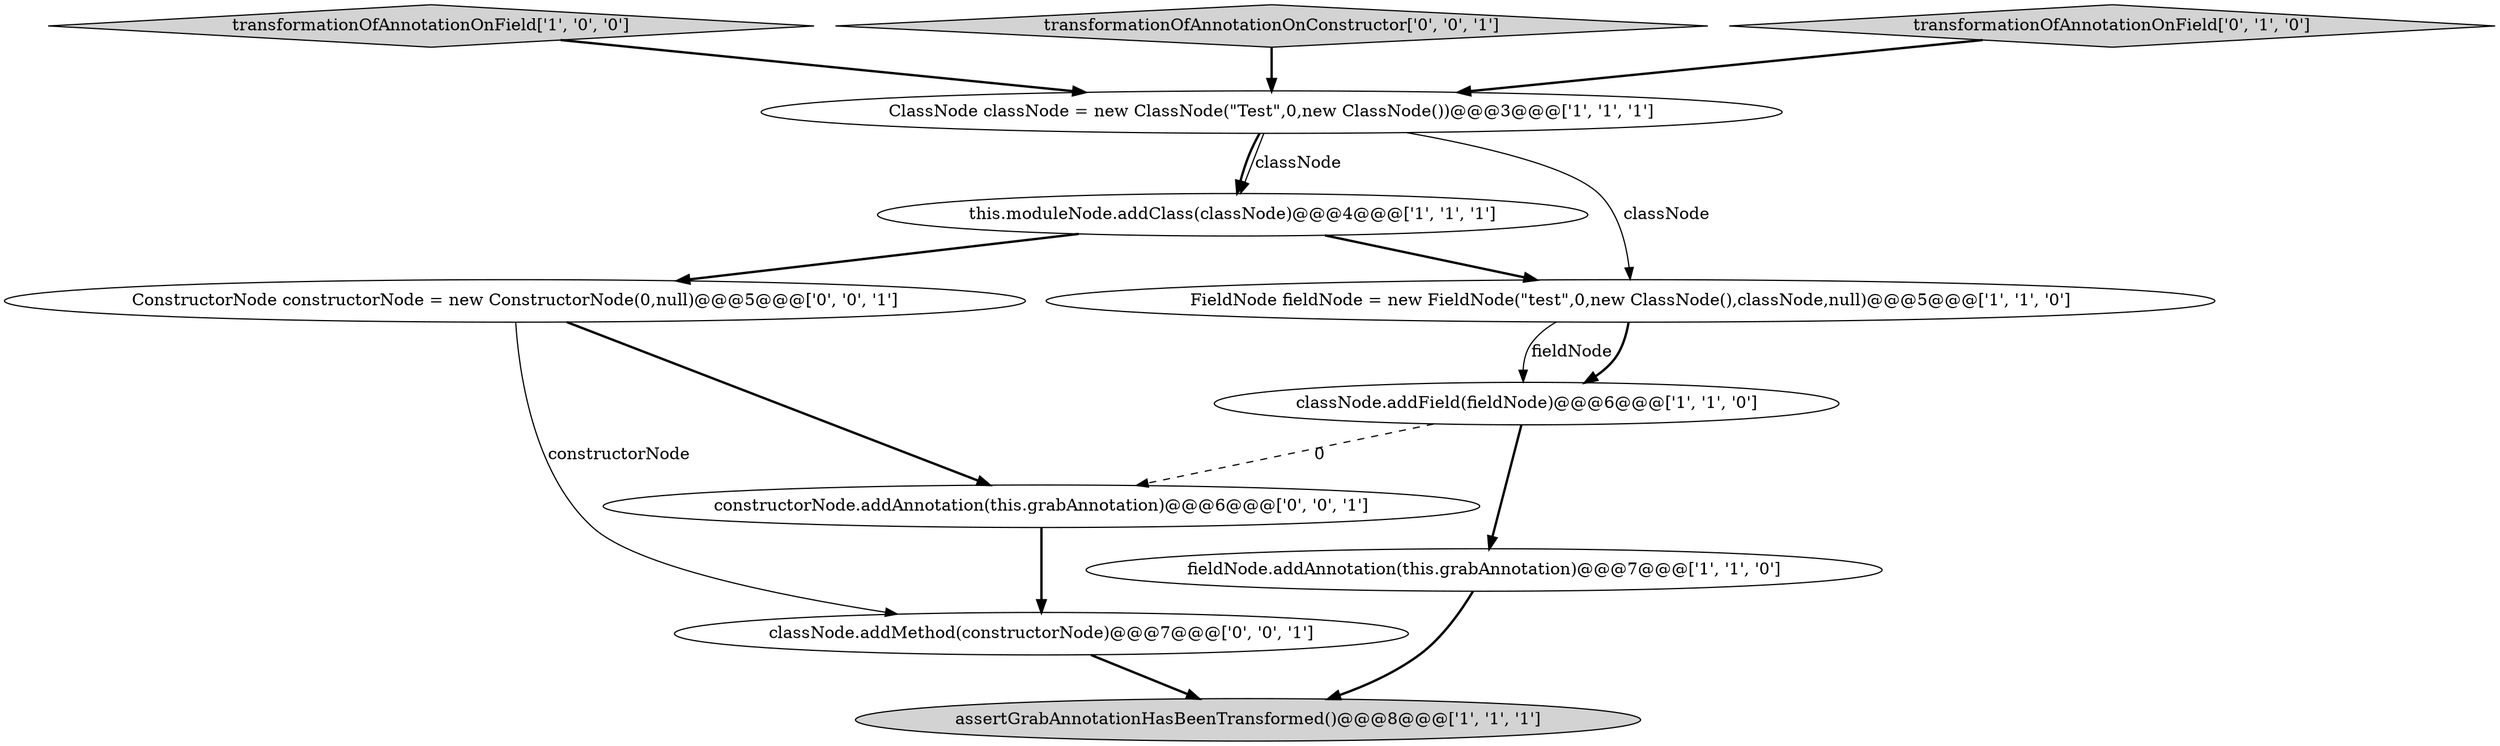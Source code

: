 digraph {
10 [style = filled, label = "ConstructorNode constructorNode = new ConstructorNode(0,null)@@@5@@@['0', '0', '1']", fillcolor = white, shape = ellipse image = "AAA0AAABBB3BBB"];
1 [style = filled, label = "transformationOfAnnotationOnField['1', '0', '0']", fillcolor = lightgray, shape = diamond image = "AAA0AAABBB1BBB"];
9 [style = filled, label = "classNode.addMethod(constructorNode)@@@7@@@['0', '0', '1']", fillcolor = white, shape = ellipse image = "AAA0AAABBB3BBB"];
11 [style = filled, label = "transformationOfAnnotationOnConstructor['0', '0', '1']", fillcolor = lightgray, shape = diamond image = "AAA0AAABBB3BBB"];
8 [style = filled, label = "constructorNode.addAnnotation(this.grabAnnotation)@@@6@@@['0', '0', '1']", fillcolor = white, shape = ellipse image = "AAA0AAABBB3BBB"];
0 [style = filled, label = "assertGrabAnnotationHasBeenTransformed()@@@8@@@['1', '1', '1']", fillcolor = lightgray, shape = ellipse image = "AAA0AAABBB1BBB"];
7 [style = filled, label = "transformationOfAnnotationOnField['0', '1', '0']", fillcolor = lightgray, shape = diamond image = "AAA0AAABBB2BBB"];
5 [style = filled, label = "ClassNode classNode = new ClassNode(\"Test\",0,new ClassNode())@@@3@@@['1', '1', '1']", fillcolor = white, shape = ellipse image = "AAA0AAABBB1BBB"];
3 [style = filled, label = "this.moduleNode.addClass(classNode)@@@4@@@['1', '1', '1']", fillcolor = white, shape = ellipse image = "AAA0AAABBB1BBB"];
6 [style = filled, label = "classNode.addField(fieldNode)@@@6@@@['1', '1', '0']", fillcolor = white, shape = ellipse image = "AAA0AAABBB1BBB"];
4 [style = filled, label = "FieldNode fieldNode = new FieldNode(\"test\",0,new ClassNode(),classNode,null)@@@5@@@['1', '1', '0']", fillcolor = white, shape = ellipse image = "AAA0AAABBB1BBB"];
2 [style = filled, label = "fieldNode.addAnnotation(this.grabAnnotation)@@@7@@@['1', '1', '0']", fillcolor = white, shape = ellipse image = "AAA0AAABBB1BBB"];
1->5 [style = bold, label=""];
5->3 [style = bold, label=""];
3->10 [style = bold, label=""];
4->6 [style = solid, label="fieldNode"];
5->3 [style = solid, label="classNode"];
11->5 [style = bold, label=""];
7->5 [style = bold, label=""];
2->0 [style = bold, label=""];
6->8 [style = dashed, label="0"];
9->0 [style = bold, label=""];
10->8 [style = bold, label=""];
5->4 [style = solid, label="classNode"];
4->6 [style = bold, label=""];
3->4 [style = bold, label=""];
10->9 [style = solid, label="constructorNode"];
8->9 [style = bold, label=""];
6->2 [style = bold, label=""];
}
